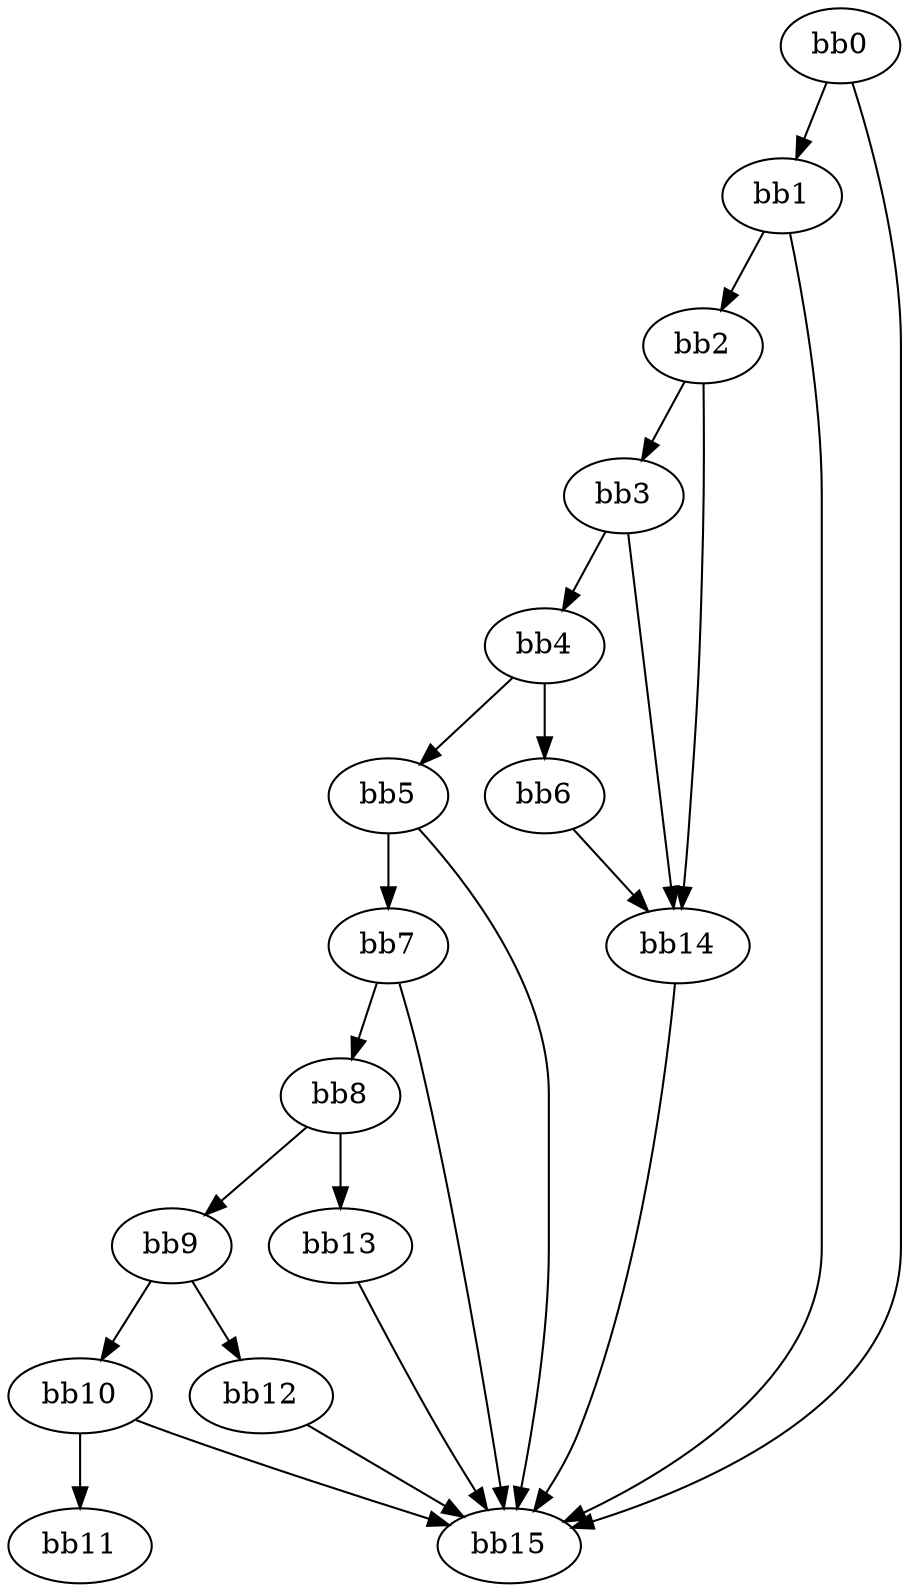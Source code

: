 digraph {
    0 [ label = "bb0\l" ]
    1 [ label = "bb1\l" ]
    2 [ label = "bb2\l" ]
    3 [ label = "bb3\l" ]
    4 [ label = "bb4\l" ]
    5 [ label = "bb5\l" ]
    6 [ label = "bb6\l" ]
    7 [ label = "bb7\l" ]
    8 [ label = "bb8\l" ]
    9 [ label = "bb9\l" ]
    10 [ label = "bb10\l" ]
    11 [ label = "bb11\l" ]
    12 [ label = "bb12\l" ]
    13 [ label = "bb13\l" ]
    14 [ label = "bb14\l" ]
    15 [ label = "bb15\l" ]
    0 -> 1 [ ]
    0 -> 15 [ ]
    1 -> 2 [ ]
    1 -> 15 [ ]
    2 -> 3 [ ]
    2 -> 14 [ ]
    3 -> 4 [ ]
    3 -> 14 [ ]
    4 -> 5 [ ]
    4 -> 6 [ ]
    5 -> 7 [ ]
    5 -> 15 [ ]
    6 -> 14 [ ]
    7 -> 8 [ ]
    7 -> 15 [ ]
    8 -> 9 [ ]
    8 -> 13 [ ]
    9 -> 10 [ ]
    9 -> 12 [ ]
    10 -> 11 [ ]
    10 -> 15 [ ]
    12 -> 15 [ ]
    13 -> 15 [ ]
    14 -> 15 [ ]
}


